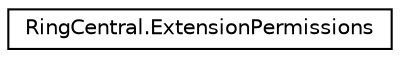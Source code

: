 digraph "Graphical Class Hierarchy"
{
 // LATEX_PDF_SIZE
  edge [fontname="Helvetica",fontsize="10",labelfontname="Helvetica",labelfontsize="10"];
  node [fontname="Helvetica",fontsize="10",shape=record];
  rankdir="LR";
  Node0 [label="RingCentral.ExtensionPermissions",height=0.2,width=0.4,color="black", fillcolor="white", style="filled",URL="$classRingCentral_1_1ExtensionPermissions.html",tooltip="Extension permissions, corresponding to the Service Web permissions 'Admin' and 'InternationalCalling..."];
}

